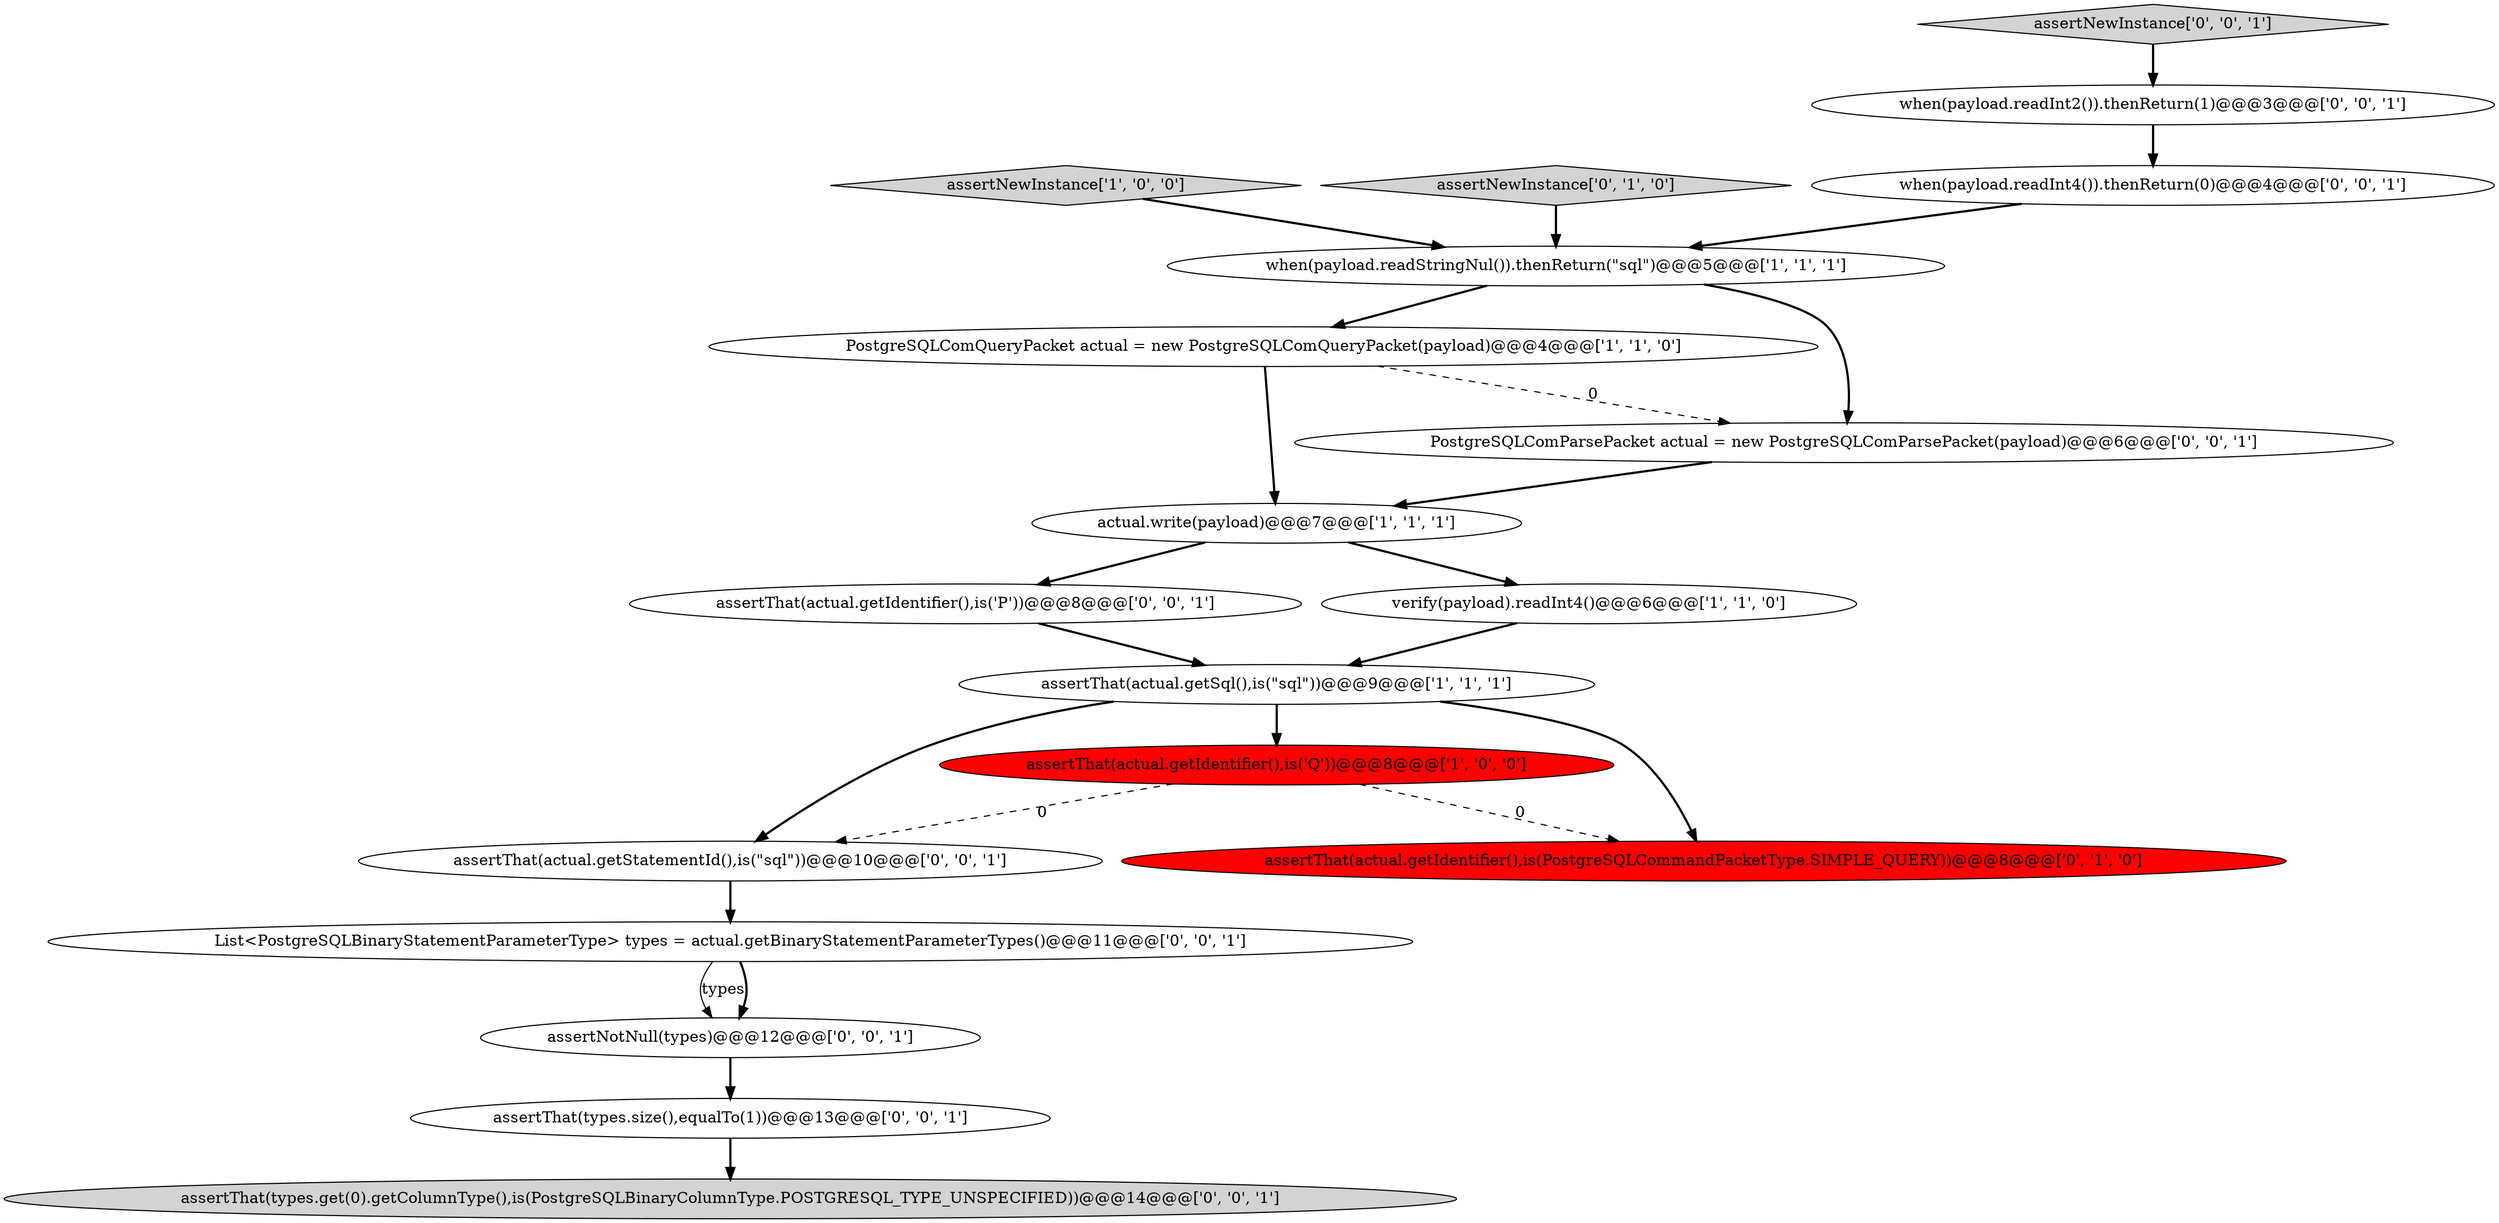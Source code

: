 digraph {
6 [style = filled, label = "PostgreSQLComQueryPacket actual = new PostgreSQLComQueryPacket(payload)@@@4@@@['1', '1', '0']", fillcolor = white, shape = ellipse image = "AAA0AAABBB1BBB"];
10 [style = filled, label = "assertThat(types.size(),equalTo(1))@@@13@@@['0', '0', '1']", fillcolor = white, shape = ellipse image = "AAA0AAABBB3BBB"];
2 [style = filled, label = "when(payload.readStringNul()).thenReturn(\"sql\")@@@5@@@['1', '1', '1']", fillcolor = white, shape = ellipse image = "AAA0AAABBB1BBB"];
13 [style = filled, label = "assertNewInstance['0', '0', '1']", fillcolor = lightgray, shape = diamond image = "AAA0AAABBB3BBB"];
16 [style = filled, label = "assertNotNull(types)@@@12@@@['0', '0', '1']", fillcolor = white, shape = ellipse image = "AAA0AAABBB3BBB"];
18 [style = filled, label = "List<PostgreSQLBinaryStatementParameterType> types = actual.getBinaryStatementParameterTypes()@@@11@@@['0', '0', '1']", fillcolor = white, shape = ellipse image = "AAA0AAABBB3BBB"];
1 [style = filled, label = "assertNewInstance['1', '0', '0']", fillcolor = lightgray, shape = diamond image = "AAA0AAABBB1BBB"];
12 [style = filled, label = "assertThat(actual.getStatementId(),is(\"sql\"))@@@10@@@['0', '0', '1']", fillcolor = white, shape = ellipse image = "AAA0AAABBB3BBB"];
17 [style = filled, label = "PostgreSQLComParsePacket actual = new PostgreSQLComParsePacket(payload)@@@6@@@['0', '0', '1']", fillcolor = white, shape = ellipse image = "AAA0AAABBB3BBB"];
8 [style = filled, label = "assertNewInstance['0', '1', '0']", fillcolor = lightgray, shape = diamond image = "AAA0AAABBB2BBB"];
11 [style = filled, label = "when(payload.readInt2()).thenReturn(1)@@@3@@@['0', '0', '1']", fillcolor = white, shape = ellipse image = "AAA0AAABBB3BBB"];
7 [style = filled, label = "assertThat(actual.getIdentifier(),is(PostgreSQLCommandPacketType.SIMPLE_QUERY))@@@8@@@['0', '1', '0']", fillcolor = red, shape = ellipse image = "AAA1AAABBB2BBB"];
15 [style = filled, label = "assertThat(types.get(0).getColumnType(),is(PostgreSQLBinaryColumnType.POSTGRESQL_TYPE_UNSPECIFIED))@@@14@@@['0', '0', '1']", fillcolor = lightgray, shape = ellipse image = "AAA0AAABBB3BBB"];
3 [style = filled, label = "actual.write(payload)@@@7@@@['1', '1', '1']", fillcolor = white, shape = ellipse image = "AAA0AAABBB1BBB"];
4 [style = filled, label = "assertThat(actual.getIdentifier(),is('Q'))@@@8@@@['1', '0', '0']", fillcolor = red, shape = ellipse image = "AAA1AAABBB1BBB"];
9 [style = filled, label = "assertThat(actual.getIdentifier(),is('P'))@@@8@@@['0', '0', '1']", fillcolor = white, shape = ellipse image = "AAA0AAABBB3BBB"];
14 [style = filled, label = "when(payload.readInt4()).thenReturn(0)@@@4@@@['0', '0', '1']", fillcolor = white, shape = ellipse image = "AAA0AAABBB3BBB"];
0 [style = filled, label = "verify(payload).readInt4()@@@6@@@['1', '1', '0']", fillcolor = white, shape = ellipse image = "AAA0AAABBB1BBB"];
5 [style = filled, label = "assertThat(actual.getSql(),is(\"sql\"))@@@9@@@['1', '1', '1']", fillcolor = white, shape = ellipse image = "AAA0AAABBB1BBB"];
2->17 [style = bold, label=""];
6->3 [style = bold, label=""];
10->15 [style = bold, label=""];
11->14 [style = bold, label=""];
16->10 [style = bold, label=""];
2->6 [style = bold, label=""];
6->17 [style = dashed, label="0"];
18->16 [style = solid, label="types"];
13->11 [style = bold, label=""];
3->0 [style = bold, label=""];
4->12 [style = dashed, label="0"];
3->9 [style = bold, label=""];
8->2 [style = bold, label=""];
5->12 [style = bold, label=""];
4->7 [style = dashed, label="0"];
5->4 [style = bold, label=""];
12->18 [style = bold, label=""];
17->3 [style = bold, label=""];
9->5 [style = bold, label=""];
5->7 [style = bold, label=""];
1->2 [style = bold, label=""];
14->2 [style = bold, label=""];
0->5 [style = bold, label=""];
18->16 [style = bold, label=""];
}
